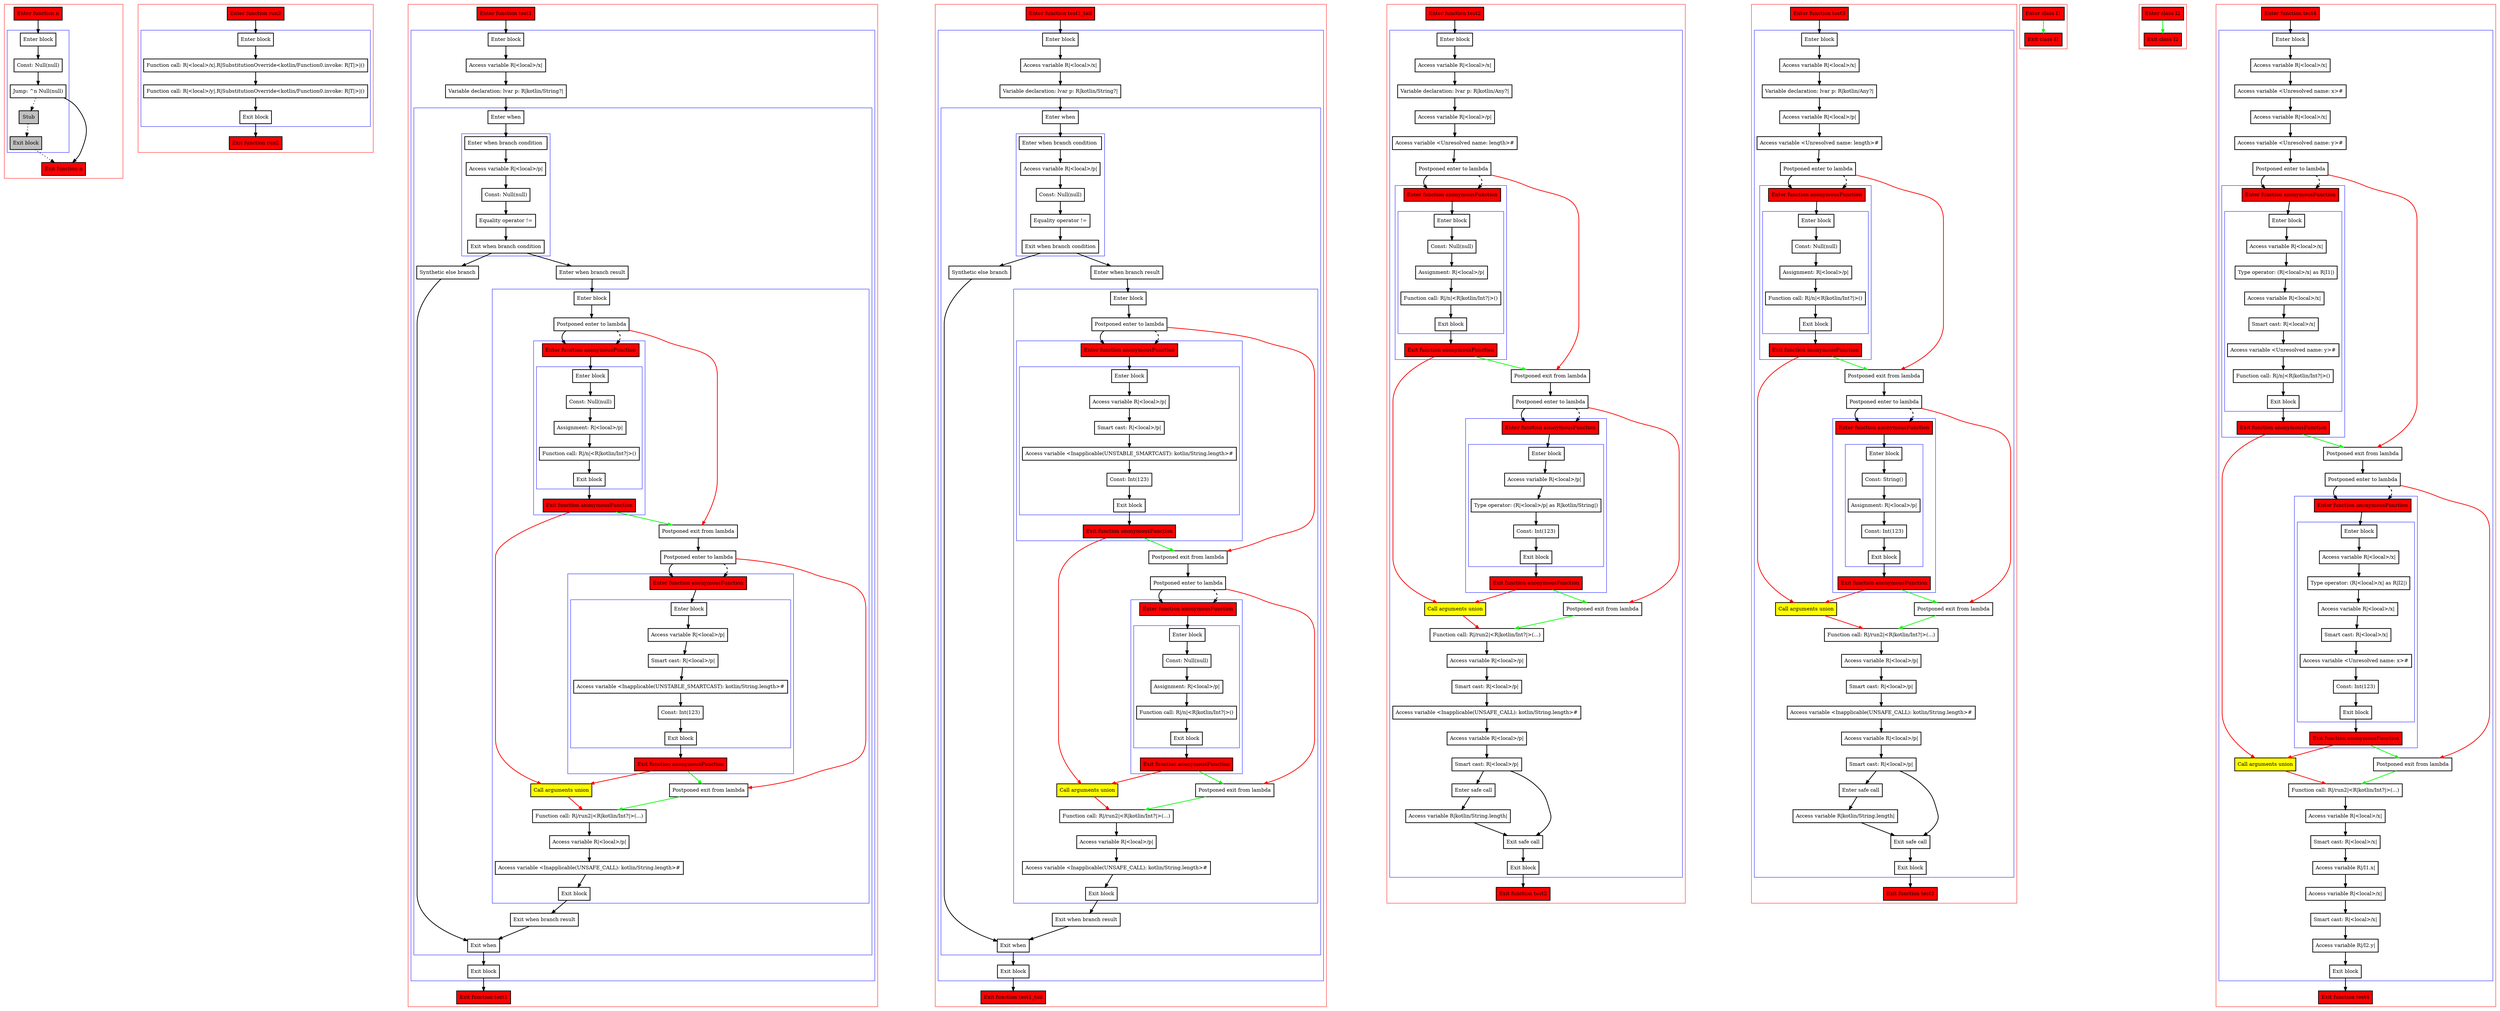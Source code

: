 digraph flowFromTwoInplaceLambdas_kt {
    graph [nodesep=3]
    node [shape=box penwidth=2]
    edge [penwidth=2]

    subgraph cluster_0 {
        color=red
        0 [label="Enter function n" style="filled" fillcolor=red];
        subgraph cluster_1 {
            color=blue
            1 [label="Enter block"];
            2 [label="Const: Null(null)"];
            3 [label="Jump: ^n Null(null)"];
            4 [label="Stub" style="filled" fillcolor=gray];
            5 [label="Exit block" style="filled" fillcolor=gray];
        }
        6 [label="Exit function n" style="filled" fillcolor=red];
    }
    0 -> {1};
    1 -> {2};
    2 -> {3};
    3 -> {6};
    3 -> {4} [style=dotted];
    4 -> {5} [style=dotted];
    5 -> {6} [style=dotted];

    subgraph cluster_2 {
        color=red
        7 [label="Enter function run2" style="filled" fillcolor=red];
        subgraph cluster_3 {
            color=blue
            8 [label="Enter block"];
            9 [label="Function call: R|<local>/x|.R|SubstitutionOverride<kotlin/Function0.invoke: R|T|>|()"];
            10 [label="Function call: R|<local>/y|.R|SubstitutionOverride<kotlin/Function0.invoke: R|T|>|()"];
            11 [label="Exit block"];
        }
        12 [label="Exit function run2" style="filled" fillcolor=red];
    }
    7 -> {8};
    8 -> {9};
    9 -> {10};
    10 -> {11};
    11 -> {12};

    subgraph cluster_4 {
        color=red
        13 [label="Enter function test1" style="filled" fillcolor=red];
        subgraph cluster_5 {
            color=blue
            14 [label="Enter block"];
            15 [label="Access variable R|<local>/x|"];
            16 [label="Variable declaration: lvar p: R|kotlin/String?|"];
            subgraph cluster_6 {
                color=blue
                17 [label="Enter when"];
                subgraph cluster_7 {
                    color=blue
                    18 [label="Enter when branch condition "];
                    19 [label="Access variable R|<local>/p|"];
                    20 [label="Const: Null(null)"];
                    21 [label="Equality operator !="];
                    22 [label="Exit when branch condition"];
                }
                23 [label="Synthetic else branch"];
                24 [label="Enter when branch result"];
                subgraph cluster_8 {
                    color=blue
                    25 [label="Enter block"];
                    26 [label="Postponed enter to lambda"];
                    subgraph cluster_9 {
                        color=blue
                        39 [label="Enter function anonymousFunction" style="filled" fillcolor=red];
                        subgraph cluster_10 {
                            color=blue
                            40 [label="Enter block"];
                            41 [label="Const: Null(null)"];
                            42 [label="Assignment: R|<local>/p|"];
                            43 [label="Function call: R|/n|<R|kotlin/Int?|>()"];
                            44 [label="Exit block"];
                        }
                        45 [label="Exit function anonymousFunction" style="filled" fillcolor=red];
                    }
                    28 [label="Postponed exit from lambda"];
                    29 [label="Postponed enter to lambda"];
                    subgraph cluster_11 {
                        color=blue
                        46 [label="Enter function anonymousFunction" style="filled" fillcolor=red];
                        subgraph cluster_12 {
                            color=blue
                            47 [label="Enter block"];
                            48 [label="Access variable R|<local>/p|"];
                            49 [label="Smart cast: R|<local>/p|"];
                            50 [label="Access variable <Inapplicable(UNSTABLE_SMARTCAST): kotlin/String.length>#"];
                            51 [label="Const: Int(123)"];
                            52 [label="Exit block"];
                        }
                        53 [label="Exit function anonymousFunction" style="filled" fillcolor=red];
                    }
                    27 [label="Call arguments union" style="filled" fillcolor=yellow];
                    30 [label="Postponed exit from lambda"];
                    31 [label="Function call: R|/run2|<R|kotlin/Int?|>(...)"];
                    32 [label="Access variable R|<local>/p|"];
                    33 [label="Access variable <Inapplicable(UNSAFE_CALL): kotlin/String.length>#"];
                    34 [label="Exit block"];
                }
                35 [label="Exit when branch result"];
                36 [label="Exit when"];
            }
            37 [label="Exit block"];
        }
        38 [label="Exit function test1" style="filled" fillcolor=red];
    }
    13 -> {14};
    14 -> {15};
    15 -> {16};
    16 -> {17};
    17 -> {18};
    18 -> {19};
    19 -> {20};
    20 -> {21};
    21 -> {22};
    22 -> {24 23};
    23 -> {36};
    24 -> {25};
    25 -> {26};
    26 -> {39};
    26 -> {28} [color=red];
    26 -> {39} [style=dashed];
    27 -> {31} [color=red];
    28 -> {29};
    29 -> {46};
    29 -> {30} [color=red];
    29 -> {46} [style=dashed];
    30 -> {31} [color=green];
    31 -> {32};
    32 -> {33};
    33 -> {34};
    34 -> {35};
    35 -> {36};
    36 -> {37};
    37 -> {38};
    39 -> {40};
    40 -> {41};
    41 -> {42};
    42 -> {43};
    43 -> {44};
    44 -> {45};
    45 -> {27} [color=red];
    45 -> {28} [color=green];
    46 -> {47};
    47 -> {48};
    48 -> {49};
    49 -> {50};
    50 -> {51};
    51 -> {52};
    52 -> {53};
    53 -> {27} [color=red];
    53 -> {30} [color=green];

    subgraph cluster_13 {
        color=red
        54 [label="Enter function test1_tail" style="filled" fillcolor=red];
        subgraph cluster_14 {
            color=blue
            55 [label="Enter block"];
            56 [label="Access variable R|<local>/x|"];
            57 [label="Variable declaration: lvar p: R|kotlin/String?|"];
            subgraph cluster_15 {
                color=blue
                58 [label="Enter when"];
                subgraph cluster_16 {
                    color=blue
                    59 [label="Enter when branch condition "];
                    60 [label="Access variable R|<local>/p|"];
                    61 [label="Const: Null(null)"];
                    62 [label="Equality operator !="];
                    63 [label="Exit when branch condition"];
                }
                64 [label="Synthetic else branch"];
                65 [label="Enter when branch result"];
                subgraph cluster_17 {
                    color=blue
                    66 [label="Enter block"];
                    67 [label="Postponed enter to lambda"];
                    subgraph cluster_18 {
                        color=blue
                        87 [label="Enter function anonymousFunction" style="filled" fillcolor=red];
                        subgraph cluster_19 {
                            color=blue
                            88 [label="Enter block"];
                            89 [label="Access variable R|<local>/p|"];
                            90 [label="Smart cast: R|<local>/p|"];
                            91 [label="Access variable <Inapplicable(UNSTABLE_SMARTCAST): kotlin/String.length>#"];
                            92 [label="Const: Int(123)"];
                            93 [label="Exit block"];
                        }
                        94 [label="Exit function anonymousFunction" style="filled" fillcolor=red];
                    }
                    69 [label="Postponed exit from lambda"];
                    70 [label="Postponed enter to lambda"];
                    subgraph cluster_20 {
                        color=blue
                        80 [label="Enter function anonymousFunction" style="filled" fillcolor=red];
                        subgraph cluster_21 {
                            color=blue
                            81 [label="Enter block"];
                            82 [label="Const: Null(null)"];
                            83 [label="Assignment: R|<local>/p|"];
                            84 [label="Function call: R|/n|<R|kotlin/Int?|>()"];
                            85 [label="Exit block"];
                        }
                        86 [label="Exit function anonymousFunction" style="filled" fillcolor=red];
                    }
                    68 [label="Call arguments union" style="filled" fillcolor=yellow];
                    71 [label="Postponed exit from lambda"];
                    72 [label="Function call: R|/run2|<R|kotlin/Int?|>(...)"];
                    73 [label="Access variable R|<local>/p|"];
                    74 [label="Access variable <Inapplicable(UNSAFE_CALL): kotlin/String.length>#"];
                    75 [label="Exit block"];
                }
                76 [label="Exit when branch result"];
                77 [label="Exit when"];
            }
            78 [label="Exit block"];
        }
        79 [label="Exit function test1_tail" style="filled" fillcolor=red];
    }
    54 -> {55};
    55 -> {56};
    56 -> {57};
    57 -> {58};
    58 -> {59};
    59 -> {60};
    60 -> {61};
    61 -> {62};
    62 -> {63};
    63 -> {65 64};
    64 -> {77};
    65 -> {66};
    66 -> {67};
    67 -> {87};
    67 -> {69} [color=red];
    67 -> {87} [style=dashed];
    68 -> {72} [color=red];
    69 -> {70};
    70 -> {80};
    70 -> {71} [color=red];
    70 -> {80} [style=dashed];
    71 -> {72} [color=green];
    72 -> {73};
    73 -> {74};
    74 -> {75};
    75 -> {76};
    76 -> {77};
    77 -> {78};
    78 -> {79};
    80 -> {81};
    81 -> {82};
    82 -> {83};
    83 -> {84};
    84 -> {85};
    85 -> {86};
    86 -> {68} [color=red];
    86 -> {71} [color=green];
    87 -> {88};
    88 -> {89};
    89 -> {90};
    90 -> {91};
    91 -> {92};
    92 -> {93};
    93 -> {94};
    94 -> {68} [color=red];
    94 -> {69} [color=green];

    subgraph cluster_22 {
        color=red
        95 [label="Enter function test2" style="filled" fillcolor=red];
        subgraph cluster_23 {
            color=blue
            96 [label="Enter block"];
            97 [label="Access variable R|<local>/x|"];
            98 [label="Variable declaration: lvar p: R|kotlin/Any?|"];
            99 [label="Access variable R|<local>/p|"];
            100 [label="Access variable <Unresolved name: length>#"];
            101 [label="Postponed enter to lambda"];
            subgraph cluster_24 {
                color=blue
                117 [label="Enter function anonymousFunction" style="filled" fillcolor=red];
                subgraph cluster_25 {
                    color=blue
                    118 [label="Enter block"];
                    119 [label="Const: Null(null)"];
                    120 [label="Assignment: R|<local>/p|"];
                    121 [label="Function call: R|/n|<R|kotlin/Int?|>()"];
                    122 [label="Exit block"];
                }
                123 [label="Exit function anonymousFunction" style="filled" fillcolor=red];
            }
            103 [label="Postponed exit from lambda"];
            104 [label="Postponed enter to lambda"];
            subgraph cluster_26 {
                color=blue
                124 [label="Enter function anonymousFunction" style="filled" fillcolor=red];
                subgraph cluster_27 {
                    color=blue
                    125 [label="Enter block"];
                    126 [label="Access variable R|<local>/p|"];
                    127 [label="Type operator: (R|<local>/p| as R|kotlin/String|)"];
                    128 [label="Const: Int(123)"];
                    129 [label="Exit block"];
                }
                130 [label="Exit function anonymousFunction" style="filled" fillcolor=red];
            }
            102 [label="Call arguments union" style="filled" fillcolor=yellow];
            105 [label="Postponed exit from lambda"];
            106 [label="Function call: R|/run2|<R|kotlin/Int?|>(...)"];
            107 [label="Access variable R|<local>/p|"];
            108 [label="Smart cast: R|<local>/p|"];
            109 [label="Access variable <Inapplicable(UNSAFE_CALL): kotlin/String.length>#"];
            110 [label="Access variable R|<local>/p|"];
            111 [label="Smart cast: R|<local>/p|"];
            112 [label="Enter safe call"];
            113 [label="Access variable R|kotlin/String.length|"];
            114 [label="Exit safe call"];
            115 [label="Exit block"];
        }
        116 [label="Exit function test2" style="filled" fillcolor=red];
    }
    95 -> {96};
    96 -> {97};
    97 -> {98};
    98 -> {99};
    99 -> {100};
    100 -> {101};
    101 -> {117};
    101 -> {103} [color=red];
    101 -> {117} [style=dashed];
    102 -> {106} [color=red];
    103 -> {104};
    104 -> {124};
    104 -> {105} [color=red];
    104 -> {124} [style=dashed];
    105 -> {106} [color=green];
    106 -> {107};
    107 -> {108};
    108 -> {109};
    109 -> {110};
    110 -> {111};
    111 -> {112 114};
    112 -> {113};
    113 -> {114};
    114 -> {115};
    115 -> {116};
    117 -> {118};
    118 -> {119};
    119 -> {120};
    120 -> {121};
    121 -> {122};
    122 -> {123};
    123 -> {102} [color=red];
    123 -> {103} [color=green];
    124 -> {125};
    125 -> {126};
    126 -> {127};
    127 -> {128};
    128 -> {129};
    129 -> {130};
    130 -> {102} [color=red];
    130 -> {105} [color=green];

    subgraph cluster_28 {
        color=red
        131 [label="Enter function test3" style="filled" fillcolor=red];
        subgraph cluster_29 {
            color=blue
            132 [label="Enter block"];
            133 [label="Access variable R|<local>/x|"];
            134 [label="Variable declaration: lvar p: R|kotlin/Any?|"];
            135 [label="Access variable R|<local>/p|"];
            136 [label="Access variable <Unresolved name: length>#"];
            137 [label="Postponed enter to lambda"];
            subgraph cluster_30 {
                color=blue
                153 [label="Enter function anonymousFunction" style="filled" fillcolor=red];
                subgraph cluster_31 {
                    color=blue
                    154 [label="Enter block"];
                    155 [label="Const: Null(null)"];
                    156 [label="Assignment: R|<local>/p|"];
                    157 [label="Function call: R|/n|<R|kotlin/Int?|>()"];
                    158 [label="Exit block"];
                }
                159 [label="Exit function anonymousFunction" style="filled" fillcolor=red];
            }
            139 [label="Postponed exit from lambda"];
            140 [label="Postponed enter to lambda"];
            subgraph cluster_32 {
                color=blue
                160 [label="Enter function anonymousFunction" style="filled" fillcolor=red];
                subgraph cluster_33 {
                    color=blue
                    161 [label="Enter block"];
                    162 [label="Const: String()"];
                    163 [label="Assignment: R|<local>/p|"];
                    164 [label="Const: Int(123)"];
                    165 [label="Exit block"];
                }
                166 [label="Exit function anonymousFunction" style="filled" fillcolor=red];
            }
            138 [label="Call arguments union" style="filled" fillcolor=yellow];
            141 [label="Postponed exit from lambda"];
            142 [label="Function call: R|/run2|<R|kotlin/Int?|>(...)"];
            143 [label="Access variable R|<local>/p|"];
            144 [label="Smart cast: R|<local>/p|"];
            145 [label="Access variable <Inapplicable(UNSAFE_CALL): kotlin/String.length>#"];
            146 [label="Access variable R|<local>/p|"];
            147 [label="Smart cast: R|<local>/p|"];
            148 [label="Enter safe call"];
            149 [label="Access variable R|kotlin/String.length|"];
            150 [label="Exit safe call"];
            151 [label="Exit block"];
        }
        152 [label="Exit function test3" style="filled" fillcolor=red];
    }
    131 -> {132};
    132 -> {133};
    133 -> {134};
    134 -> {135};
    135 -> {136};
    136 -> {137};
    137 -> {153};
    137 -> {139} [color=red];
    137 -> {153} [style=dashed];
    138 -> {142} [color=red];
    139 -> {140};
    140 -> {160};
    140 -> {141} [color=red];
    140 -> {160} [style=dashed];
    141 -> {142} [color=green];
    142 -> {143};
    143 -> {144};
    144 -> {145};
    145 -> {146};
    146 -> {147};
    147 -> {148 150};
    148 -> {149};
    149 -> {150};
    150 -> {151};
    151 -> {152};
    153 -> {154};
    154 -> {155};
    155 -> {156};
    156 -> {157};
    157 -> {158};
    158 -> {159};
    159 -> {138} [color=red];
    159 -> {139} [color=green];
    160 -> {161};
    161 -> {162};
    162 -> {163};
    163 -> {164};
    164 -> {165};
    165 -> {166};
    166 -> {138} [color=red];
    166 -> {141} [color=green];

    subgraph cluster_34 {
        color=red
        167 [label="Enter class I1" style="filled" fillcolor=red];
        168 [label="Exit class I1" style="filled" fillcolor=red];
    }
    167 -> {168} [color=green];

    subgraph cluster_35 {
        color=red
        169 [label="Enter class I2" style="filled" fillcolor=red];
        170 [label="Exit class I2" style="filled" fillcolor=red];
    }
    169 -> {170} [color=green];

    subgraph cluster_36 {
        color=red
        171 [label="Enter function test4" style="filled" fillcolor=red];
        subgraph cluster_37 {
            color=blue
            172 [label="Enter block"];
            173 [label="Access variable R|<local>/x|"];
            174 [label="Access variable <Unresolved name: x>#"];
            175 [label="Access variable R|<local>/x|"];
            176 [label="Access variable <Unresolved name: y>#"];
            177 [label="Postponed enter to lambda"];
            subgraph cluster_38 {
                color=blue
                191 [label="Enter function anonymousFunction" style="filled" fillcolor=red];
                subgraph cluster_39 {
                    color=blue
                    192 [label="Enter block"];
                    193 [label="Access variable R|<local>/x|"];
                    194 [label="Type operator: (R|<local>/x| as R|I1|)"];
                    195 [label="Access variable R|<local>/x|"];
                    196 [label="Smart cast: R|<local>/x|"];
                    197 [label="Access variable <Unresolved name: y>#"];
                    198 [label="Function call: R|/n|<R|kotlin/Int?|>()"];
                    199 [label="Exit block"];
                }
                200 [label="Exit function anonymousFunction" style="filled" fillcolor=red];
            }
            179 [label="Postponed exit from lambda"];
            180 [label="Postponed enter to lambda"];
            subgraph cluster_40 {
                color=blue
                201 [label="Enter function anonymousFunction" style="filled" fillcolor=red];
                subgraph cluster_41 {
                    color=blue
                    202 [label="Enter block"];
                    203 [label="Access variable R|<local>/x|"];
                    204 [label="Type operator: (R|<local>/x| as R|I2|)"];
                    205 [label="Access variable R|<local>/x|"];
                    206 [label="Smart cast: R|<local>/x|"];
                    207 [label="Access variable <Unresolved name: x>#"];
                    208 [label="Const: Int(123)"];
                    209 [label="Exit block"];
                }
                210 [label="Exit function anonymousFunction" style="filled" fillcolor=red];
            }
            178 [label="Call arguments union" style="filled" fillcolor=yellow];
            181 [label="Postponed exit from lambda"];
            182 [label="Function call: R|/run2|<R|kotlin/Int?|>(...)"];
            183 [label="Access variable R|<local>/x|"];
            184 [label="Smart cast: R|<local>/x|"];
            185 [label="Access variable R|/I1.x|"];
            186 [label="Access variable R|<local>/x|"];
            187 [label="Smart cast: R|<local>/x|"];
            188 [label="Access variable R|/I2.y|"];
            189 [label="Exit block"];
        }
        190 [label="Exit function test4" style="filled" fillcolor=red];
    }
    171 -> {172};
    172 -> {173};
    173 -> {174};
    174 -> {175};
    175 -> {176};
    176 -> {177};
    177 -> {191};
    177 -> {179} [color=red];
    177 -> {191} [style=dashed];
    178 -> {182} [color=red];
    179 -> {180};
    180 -> {201};
    180 -> {181} [color=red];
    180 -> {201} [style=dashed];
    181 -> {182} [color=green];
    182 -> {183};
    183 -> {184};
    184 -> {185};
    185 -> {186};
    186 -> {187};
    187 -> {188};
    188 -> {189};
    189 -> {190};
    191 -> {192};
    192 -> {193};
    193 -> {194};
    194 -> {195};
    195 -> {196};
    196 -> {197};
    197 -> {198};
    198 -> {199};
    199 -> {200};
    200 -> {178} [color=red];
    200 -> {179} [color=green];
    201 -> {202};
    202 -> {203};
    203 -> {204};
    204 -> {205};
    205 -> {206};
    206 -> {207};
    207 -> {208};
    208 -> {209};
    209 -> {210};
    210 -> {178} [color=red];
    210 -> {181} [color=green];

}
